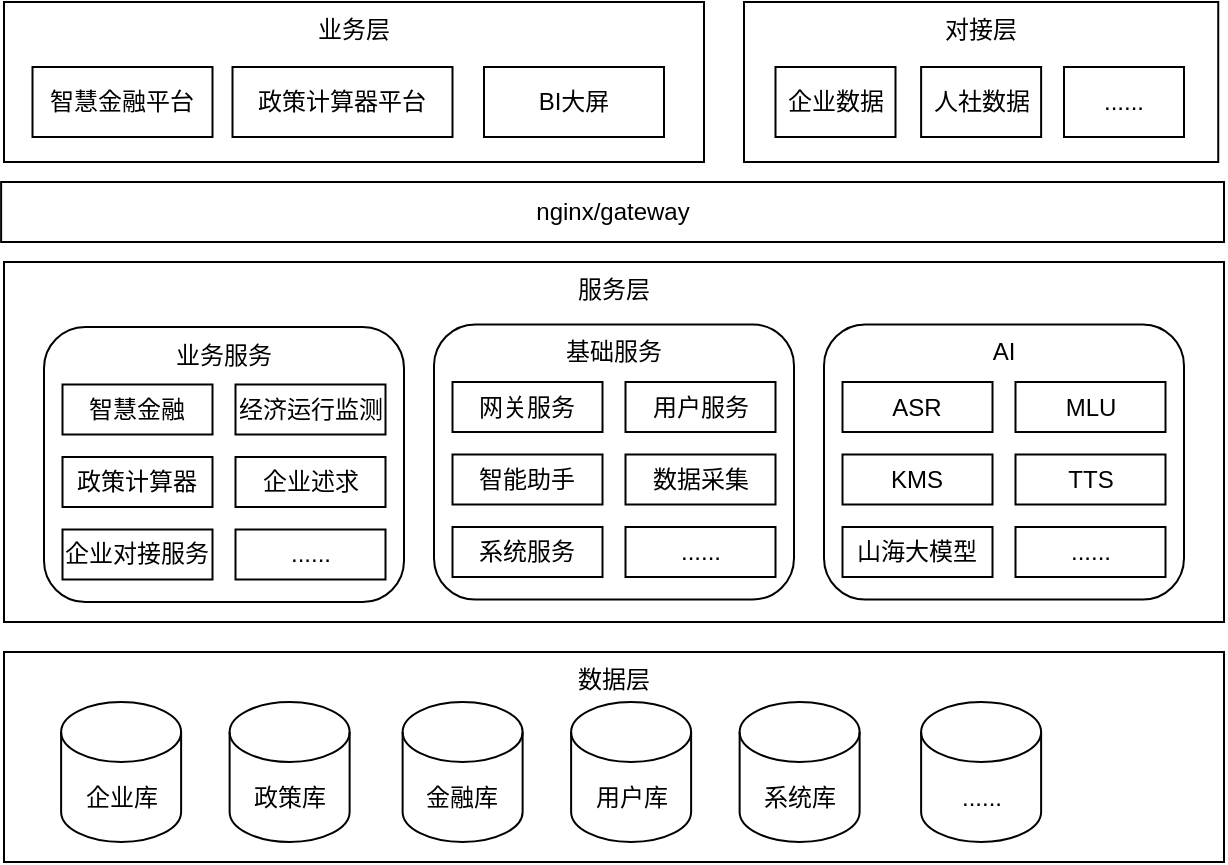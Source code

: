 <mxfile version="21.6.9" type="github">
  <diagram name="第 1 页" id="PB_nf5uyEakX5CC_Q3U3">
    <mxGraphModel dx="1006" dy="313" grid="1" gridSize="10" guides="1" tooltips="1" connect="1" arrows="1" fold="1" page="1" pageScale="1" pageWidth="827" pageHeight="1169" math="0" shadow="0">
      <root>
        <mxCell id="0" />
        <mxCell id="1" parent="0" />
        <mxCell id="RwFWexjP3_oaEFjTqjFq-1" value="业务层" style="rounded=0;whiteSpace=wrap;html=1;verticalAlign=top;" vertex="1" parent="1">
          <mxGeometry x="160" y="170" width="350" height="80" as="geometry" />
        </mxCell>
        <mxCell id="RwFWexjP3_oaEFjTqjFq-2" value="智慧金融平台" style="rounded=0;whiteSpace=wrap;html=1;" vertex="1" parent="1">
          <mxGeometry x="174.25" y="202.5" width="90" height="35" as="geometry" />
        </mxCell>
        <mxCell id="RwFWexjP3_oaEFjTqjFq-5" value="政策计算器平台" style="rounded=0;whiteSpace=wrap;html=1;" vertex="1" parent="1">
          <mxGeometry x="274.25" y="202.5" width="110" height="35" as="geometry" />
        </mxCell>
        <mxCell id="RwFWexjP3_oaEFjTqjFq-9" value="服务层" style="rounded=0;whiteSpace=wrap;html=1;verticalAlign=top;" vertex="1" parent="1">
          <mxGeometry x="160" y="300" width="610" height="180" as="geometry" />
        </mxCell>
        <mxCell id="RwFWexjP3_oaEFjTqjFq-16" value="&lt;div style=&quot;&quot;&gt;&lt;span style=&quot;background-color: initial;&quot;&gt;业务服务&lt;/span&gt;&lt;/div&gt;" style="rounded=1;whiteSpace=wrap;html=1;align=center;verticalAlign=top;" vertex="1" parent="1">
          <mxGeometry x="180" y="332.5" width="180" height="137.5" as="geometry" />
        </mxCell>
        <mxCell id="RwFWexjP3_oaEFjTqjFq-17" value="智慧金融" style="rounded=0;whiteSpace=wrap;html=1;" vertex="1" parent="1">
          <mxGeometry x="189.25" y="361.25" width="75" height="25" as="geometry" />
        </mxCell>
        <mxCell id="RwFWexjP3_oaEFjTqjFq-18" value="经济运行监测" style="rounded=0;whiteSpace=wrap;html=1;" vertex="1" parent="1">
          <mxGeometry x="275.75" y="361.25" width="75" height="25" as="geometry" />
        </mxCell>
        <mxCell id="RwFWexjP3_oaEFjTqjFq-19" value="政策计算器" style="rounded=0;whiteSpace=wrap;html=1;" vertex="1" parent="1">
          <mxGeometry x="189.25" y="397.5" width="75" height="25" as="geometry" />
        </mxCell>
        <mxCell id="RwFWexjP3_oaEFjTqjFq-20" value="企业述求" style="rounded=0;whiteSpace=wrap;html=1;" vertex="1" parent="1">
          <mxGeometry x="275.75" y="397.5" width="75" height="25" as="geometry" />
        </mxCell>
        <mxCell id="RwFWexjP3_oaEFjTqjFq-23" value="......" style="rounded=0;whiteSpace=wrap;html=1;" vertex="1" parent="1">
          <mxGeometry x="275.75" y="433.75" width="75" height="25" as="geometry" />
        </mxCell>
        <mxCell id="RwFWexjP3_oaEFjTqjFq-24" value="企业对接服务" style="rounded=0;whiteSpace=wrap;html=1;" vertex="1" parent="1">
          <mxGeometry x="189.25" y="433.75" width="75" height="25" as="geometry" />
        </mxCell>
        <mxCell id="RwFWexjP3_oaEFjTqjFq-25" value="&lt;div style=&quot;&quot;&gt;&lt;span style=&quot;background-color: initial;&quot;&gt;基础服务&lt;/span&gt;&lt;/div&gt;" style="rounded=1;whiteSpace=wrap;html=1;align=center;verticalAlign=top;" vertex="1" parent="1">
          <mxGeometry x="375" y="331.25" width="180" height="137.5" as="geometry" />
        </mxCell>
        <mxCell id="RwFWexjP3_oaEFjTqjFq-26" value="网关服务" style="rounded=0;whiteSpace=wrap;html=1;" vertex="1" parent="1">
          <mxGeometry x="384.25" y="360" width="75" height="25" as="geometry" />
        </mxCell>
        <mxCell id="RwFWexjP3_oaEFjTqjFq-27" value="用户服务" style="rounded=0;whiteSpace=wrap;html=1;" vertex="1" parent="1">
          <mxGeometry x="470.75" y="360" width="75" height="25" as="geometry" />
        </mxCell>
        <mxCell id="RwFWexjP3_oaEFjTqjFq-28" value="智能助手" style="rounded=0;whiteSpace=wrap;html=1;" vertex="1" parent="1">
          <mxGeometry x="384.25" y="396.25" width="75" height="25" as="geometry" />
        </mxCell>
        <mxCell id="RwFWexjP3_oaEFjTqjFq-29" value="数据采集" style="rounded=0;whiteSpace=wrap;html=1;" vertex="1" parent="1">
          <mxGeometry x="470.75" y="396.25" width="75" height="25" as="geometry" />
        </mxCell>
        <mxCell id="RwFWexjP3_oaEFjTqjFq-30" value="......" style="rounded=0;whiteSpace=wrap;html=1;" vertex="1" parent="1">
          <mxGeometry x="470.75" y="432.5" width="75" height="25" as="geometry" />
        </mxCell>
        <mxCell id="RwFWexjP3_oaEFjTqjFq-31" value="系统服务" style="rounded=0;whiteSpace=wrap;html=1;" vertex="1" parent="1">
          <mxGeometry x="384.25" y="432.5" width="75" height="25" as="geometry" />
        </mxCell>
        <mxCell id="RwFWexjP3_oaEFjTqjFq-32" value="&lt;div style=&quot;&quot;&gt;&lt;span style=&quot;background-color: initial;&quot;&gt;AI&lt;/span&gt;&lt;/div&gt;" style="rounded=1;whiteSpace=wrap;html=1;align=center;verticalAlign=top;" vertex="1" parent="1">
          <mxGeometry x="570" y="331.25" width="180" height="137.5" as="geometry" />
        </mxCell>
        <mxCell id="RwFWexjP3_oaEFjTqjFq-33" value="ASR" style="rounded=0;whiteSpace=wrap;html=1;" vertex="1" parent="1">
          <mxGeometry x="579.25" y="360" width="75" height="25" as="geometry" />
        </mxCell>
        <mxCell id="RwFWexjP3_oaEFjTqjFq-34" value="MLU" style="rounded=0;whiteSpace=wrap;html=1;" vertex="1" parent="1">
          <mxGeometry x="665.75" y="360" width="75" height="25" as="geometry" />
        </mxCell>
        <mxCell id="RwFWexjP3_oaEFjTqjFq-35" value="KMS" style="rounded=0;whiteSpace=wrap;html=1;" vertex="1" parent="1">
          <mxGeometry x="579.25" y="396.25" width="75" height="25" as="geometry" />
        </mxCell>
        <mxCell id="RwFWexjP3_oaEFjTqjFq-36" value="TTS" style="rounded=0;whiteSpace=wrap;html=1;" vertex="1" parent="1">
          <mxGeometry x="665.75" y="396.25" width="75" height="25" as="geometry" />
        </mxCell>
        <mxCell id="RwFWexjP3_oaEFjTqjFq-37" value="......" style="rounded=0;whiteSpace=wrap;html=1;" vertex="1" parent="1">
          <mxGeometry x="665.75" y="432.5" width="75" height="25" as="geometry" />
        </mxCell>
        <mxCell id="RwFWexjP3_oaEFjTqjFq-38" value="山海大模型" style="rounded=0;whiteSpace=wrap;html=1;" vertex="1" parent="1">
          <mxGeometry x="579.25" y="432.5" width="75" height="25" as="geometry" />
        </mxCell>
        <mxCell id="RwFWexjP3_oaEFjTqjFq-39" value="BI大屏" style="rounded=0;whiteSpace=wrap;html=1;" vertex="1" parent="1">
          <mxGeometry x="400" y="202.5" width="90" height="35" as="geometry" />
        </mxCell>
        <mxCell id="RwFWexjP3_oaEFjTqjFq-40" value="对接层" style="rounded=0;whiteSpace=wrap;html=1;verticalAlign=top;" vertex="1" parent="1">
          <mxGeometry x="530" y="170" width="237.12" height="80" as="geometry" />
        </mxCell>
        <mxCell id="RwFWexjP3_oaEFjTqjFq-41" value="企业数据" style="rounded=0;whiteSpace=wrap;html=1;" vertex="1" parent="1">
          <mxGeometry x="545.75" y="202.5" width="60" height="35" as="geometry" />
        </mxCell>
        <mxCell id="RwFWexjP3_oaEFjTqjFq-42" value="人社数据" style="rounded=0;whiteSpace=wrap;html=1;" vertex="1" parent="1">
          <mxGeometry x="618.56" y="202.5" width="60" height="35" as="geometry" />
        </mxCell>
        <mxCell id="RwFWexjP3_oaEFjTqjFq-43" value="......" style="rounded=0;whiteSpace=wrap;html=1;" vertex="1" parent="1">
          <mxGeometry x="690" y="202.5" width="60" height="35" as="geometry" />
        </mxCell>
        <mxCell id="RwFWexjP3_oaEFjTqjFq-44" value="nginx/gateway" style="rounded=0;whiteSpace=wrap;html=1;" vertex="1" parent="1">
          <mxGeometry x="158.56" y="260" width="611.44" height="30" as="geometry" />
        </mxCell>
        <mxCell id="RwFWexjP3_oaEFjTqjFq-45" value="数据层" style="rounded=0;whiteSpace=wrap;html=1;verticalAlign=top;" vertex="1" parent="1">
          <mxGeometry x="160" y="495" width="610" height="105" as="geometry" />
        </mxCell>
        <mxCell id="RwFWexjP3_oaEFjTqjFq-46" value="企业库" style="shape=cylinder3;whiteSpace=wrap;html=1;boundedLbl=1;backgroundOutline=1;size=15;" vertex="1" parent="1">
          <mxGeometry x="188.56" y="520" width="60" height="70" as="geometry" />
        </mxCell>
        <mxCell id="RwFWexjP3_oaEFjTqjFq-47" value="政策库" style="shape=cylinder3;whiteSpace=wrap;html=1;boundedLbl=1;backgroundOutline=1;size=15;" vertex="1" parent="1">
          <mxGeometry x="272.81" y="520" width="60" height="70" as="geometry" />
        </mxCell>
        <mxCell id="RwFWexjP3_oaEFjTqjFq-48" value="金融库" style="shape=cylinder3;whiteSpace=wrap;html=1;boundedLbl=1;backgroundOutline=1;size=15;" vertex="1" parent="1">
          <mxGeometry x="359.31" y="520" width="60" height="70" as="geometry" />
        </mxCell>
        <mxCell id="RwFWexjP3_oaEFjTqjFq-49" value="用户库" style="shape=cylinder3;whiteSpace=wrap;html=1;boundedLbl=1;backgroundOutline=1;size=15;" vertex="1" parent="1">
          <mxGeometry x="443.56" y="520" width="60" height="70" as="geometry" />
        </mxCell>
        <mxCell id="RwFWexjP3_oaEFjTqjFq-50" value="系统库" style="shape=cylinder3;whiteSpace=wrap;html=1;boundedLbl=1;backgroundOutline=1;size=15;" vertex="1" parent="1">
          <mxGeometry x="527.81" y="520" width="60" height="70" as="geometry" />
        </mxCell>
        <mxCell id="RwFWexjP3_oaEFjTqjFq-51" value="......" style="shape=cylinder3;whiteSpace=wrap;html=1;boundedLbl=1;backgroundOutline=1;size=15;" vertex="1" parent="1">
          <mxGeometry x="618.56" y="520" width="60" height="70" as="geometry" />
        </mxCell>
      </root>
    </mxGraphModel>
  </diagram>
</mxfile>
